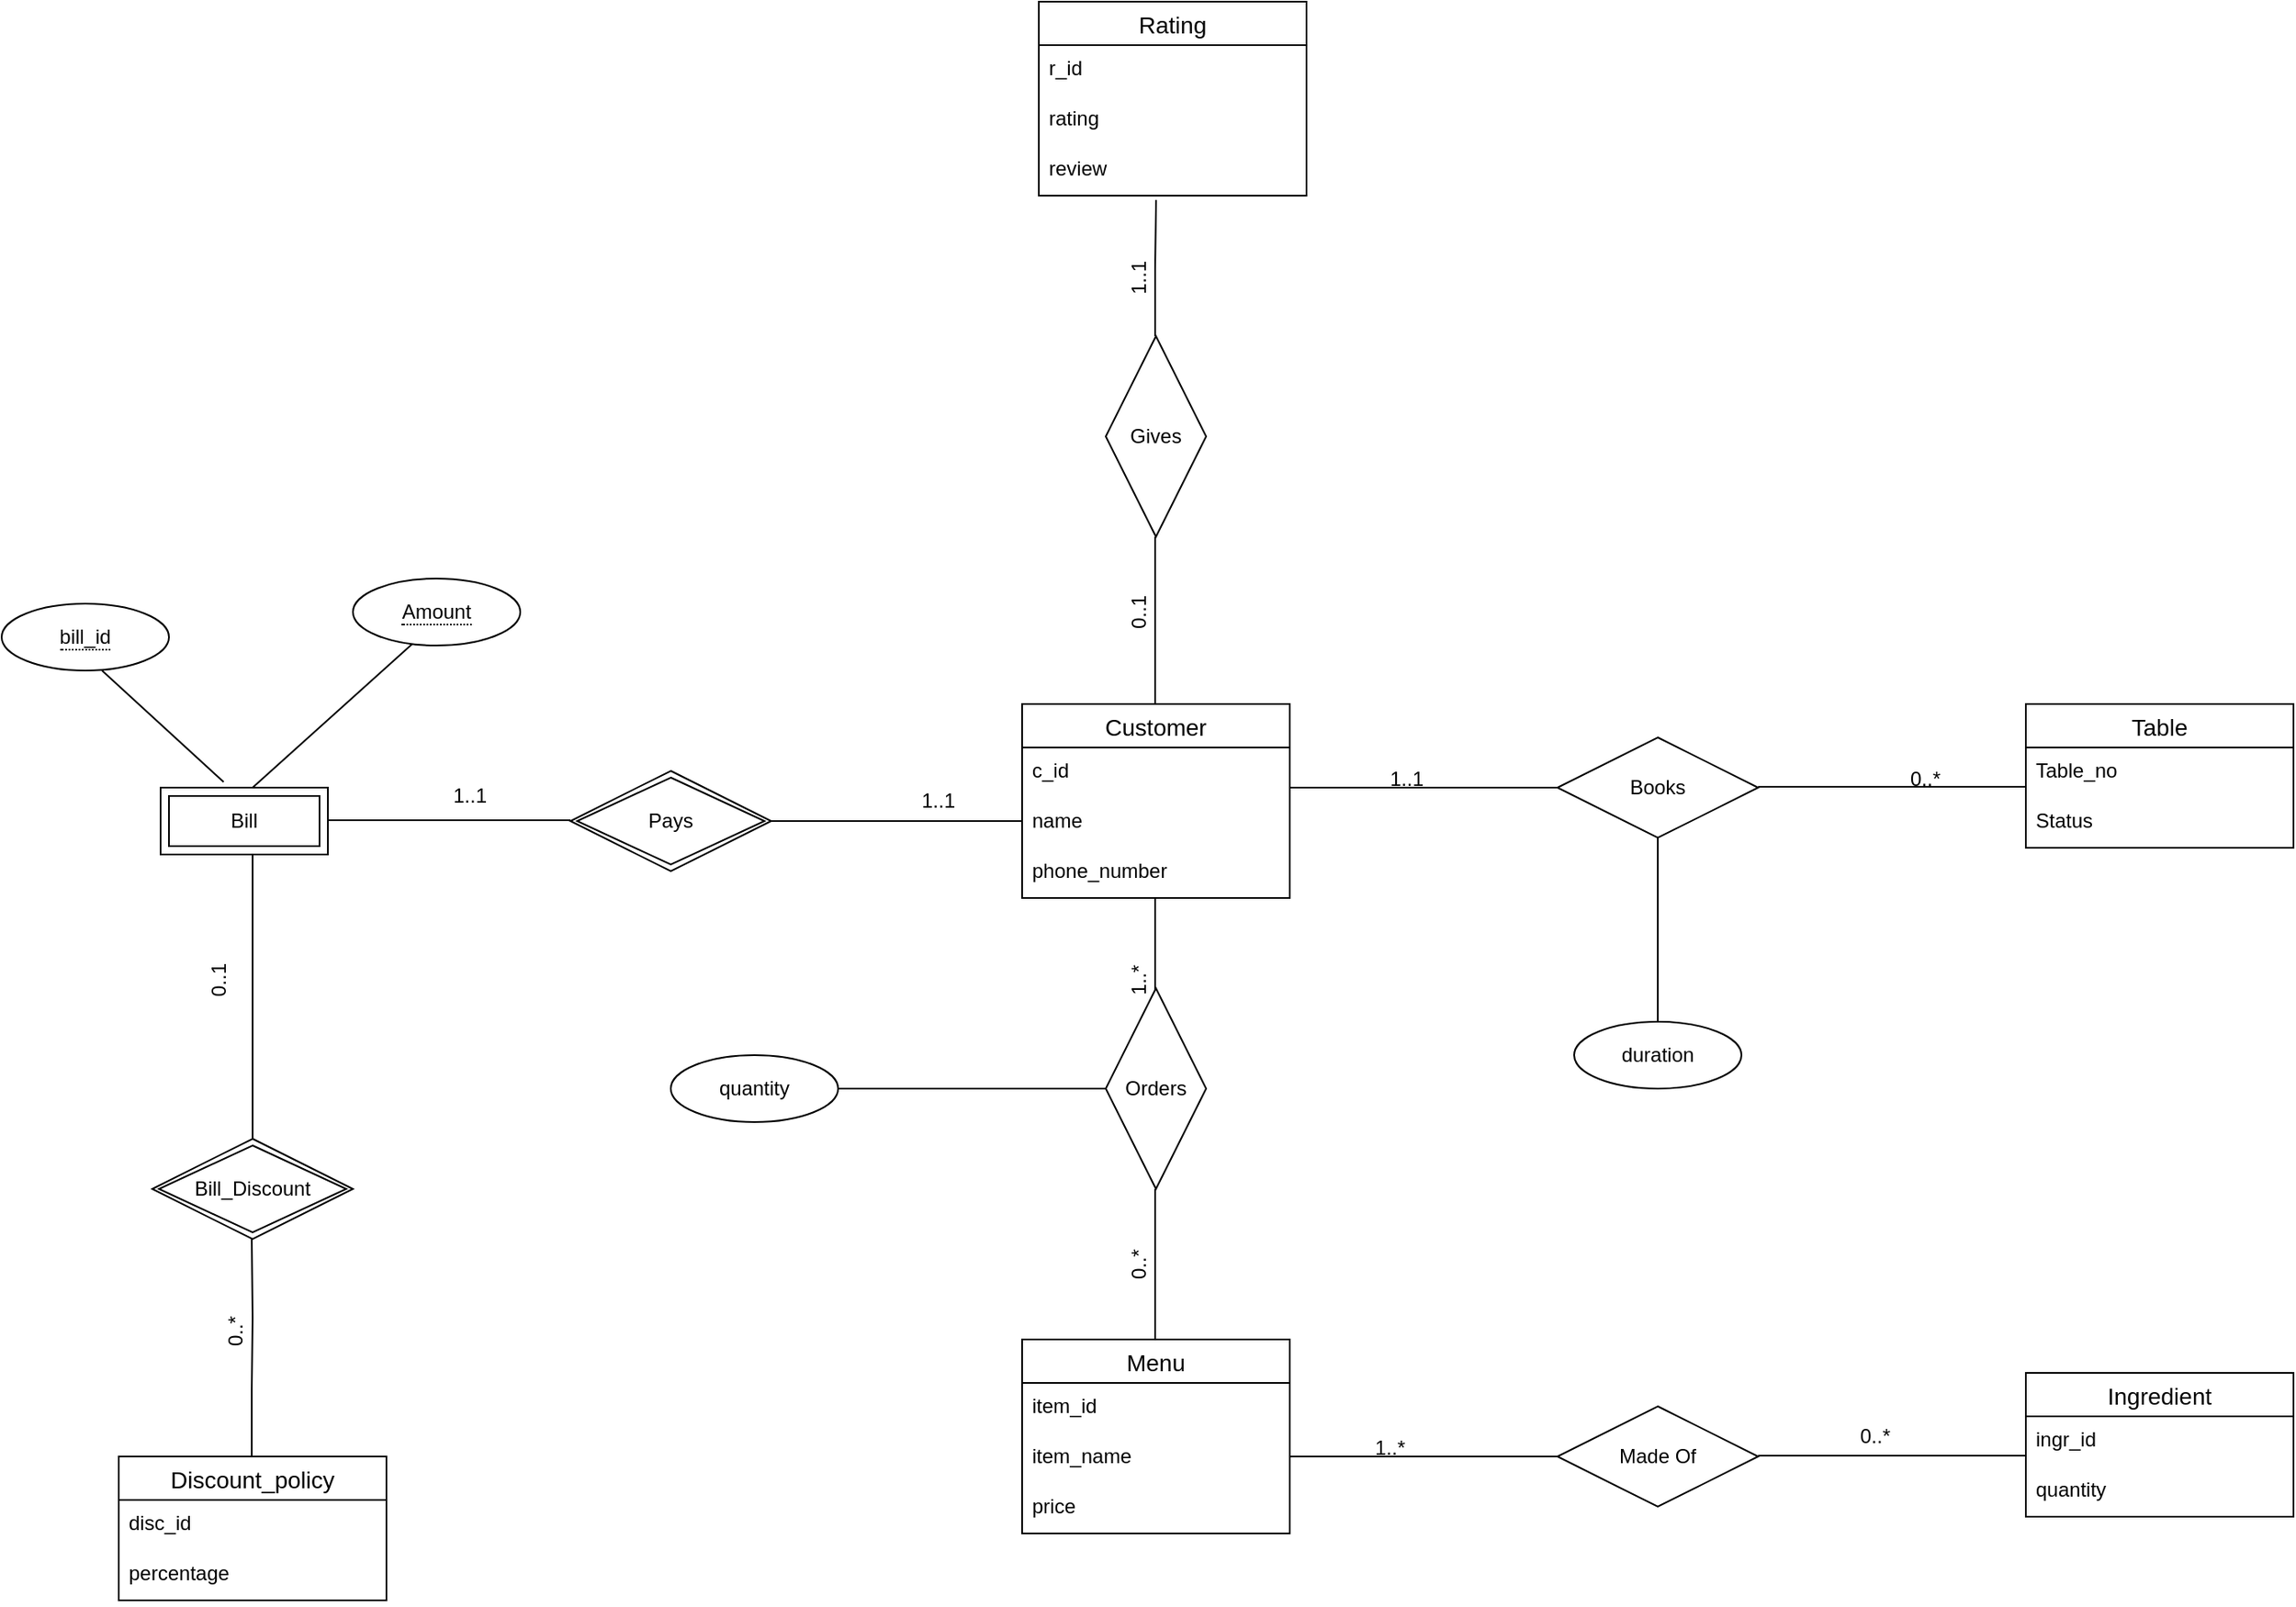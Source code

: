 <mxfile version="24.2.1" type="github">
  <diagram name="Page-1" id="ZToNIZrFqNhA05q_bgpz">
    <mxGraphModel dx="1644" dy="2646" grid="1" gridSize="10" guides="1" tooltips="1" connect="1" arrows="1" fold="1" page="1" pageScale="1" pageWidth="850" pageHeight="1100" math="0" shadow="0">
      <root>
        <mxCell id="0" />
        <mxCell id="1" parent="0" />
        <mxCell id="dku3LtVFR8es12IybTwp-15" value="Customer" style="swimlane;fontStyle=0;childLayout=stackLayout;horizontal=1;startSize=26;horizontalStack=0;resizeParent=1;resizeParentMax=0;resizeLast=0;collapsible=1;marginBottom=0;align=center;fontSize=14;" vertex="1" parent="1">
          <mxGeometry x="90" y="-1370" width="160" height="116" as="geometry" />
        </mxCell>
        <mxCell id="dku3LtVFR8es12IybTwp-16" value="c_id" style="text;strokeColor=none;fillColor=none;spacingLeft=4;spacingRight=4;overflow=hidden;rotatable=0;points=[[0,0.5],[1,0.5]];portConstraint=eastwest;fontSize=12;whiteSpace=wrap;html=1;" vertex="1" parent="dku3LtVFR8es12IybTwp-15">
          <mxGeometry y="26" width="160" height="30" as="geometry" />
        </mxCell>
        <mxCell id="dku3LtVFR8es12IybTwp-17" value="name" style="text;strokeColor=none;fillColor=none;spacingLeft=4;spacingRight=4;overflow=hidden;rotatable=0;points=[[0,0.5],[1,0.5]];portConstraint=eastwest;fontSize=12;whiteSpace=wrap;html=1;" vertex="1" parent="dku3LtVFR8es12IybTwp-15">
          <mxGeometry y="56" width="160" height="30" as="geometry" />
        </mxCell>
        <mxCell id="dku3LtVFR8es12IybTwp-18" value="phone_number" style="text;strokeColor=none;fillColor=none;spacingLeft=4;spacingRight=4;overflow=hidden;rotatable=0;points=[[0,0.5],[1,0.5]];portConstraint=eastwest;fontSize=12;whiteSpace=wrap;html=1;" vertex="1" parent="dku3LtVFR8es12IybTwp-15">
          <mxGeometry y="86" width="160" height="30" as="geometry" />
        </mxCell>
        <mxCell id="dku3LtVFR8es12IybTwp-19" value="" style="endArrow=none;html=1;rounded=0;" edge="1" parent="1">
          <mxGeometry relative="1" as="geometry">
            <mxPoint x="250" y="-1320" as="sourcePoint" />
            <mxPoint x="410" y="-1320" as="targetPoint" />
            <Array as="points" />
          </mxGeometry>
        </mxCell>
        <mxCell id="dku3LtVFR8es12IybTwp-21" value="1..1" style="text;strokeColor=none;align=center;fillColor=none;html=1;verticalAlign=middle;whiteSpace=wrap;rounded=0;" vertex="1" parent="1">
          <mxGeometry x="290" y="-1340" width="60" height="30" as="geometry" />
        </mxCell>
        <mxCell id="dku3LtVFR8es12IybTwp-23" value="Books" style="shape=rhombus;perimeter=rhombusPerimeter;whiteSpace=wrap;html=1;align=center;" vertex="1" parent="1">
          <mxGeometry x="410" y="-1350" width="120" height="60" as="geometry" />
        </mxCell>
        <mxCell id="dku3LtVFR8es12IybTwp-27" value="Table" style="swimlane;fontStyle=0;childLayout=stackLayout;horizontal=1;startSize=26;horizontalStack=0;resizeParent=1;resizeParentMax=0;resizeLast=0;collapsible=1;marginBottom=0;align=center;fontSize=14;" vertex="1" parent="1">
          <mxGeometry x="690" y="-1370" width="160" height="86" as="geometry" />
        </mxCell>
        <mxCell id="dku3LtVFR8es12IybTwp-28" value="Table_no" style="text;strokeColor=none;fillColor=none;spacingLeft=4;spacingRight=4;overflow=hidden;rotatable=0;points=[[0,0.5],[1,0.5]];portConstraint=eastwest;fontSize=12;whiteSpace=wrap;html=1;" vertex="1" parent="dku3LtVFR8es12IybTwp-27">
          <mxGeometry y="26" width="160" height="30" as="geometry" />
        </mxCell>
        <mxCell id="dku3LtVFR8es12IybTwp-29" value="Status" style="text;strokeColor=none;fillColor=none;spacingLeft=4;spacingRight=4;overflow=hidden;rotatable=0;points=[[0,0.5],[1,0.5]];portConstraint=eastwest;fontSize=12;whiteSpace=wrap;html=1;" vertex="1" parent="dku3LtVFR8es12IybTwp-27">
          <mxGeometry y="56" width="160" height="30" as="geometry" />
        </mxCell>
        <mxCell id="dku3LtVFR8es12IybTwp-33" value="" style="endArrow=none;html=1;rounded=0;" edge="1" parent="1">
          <mxGeometry relative="1" as="geometry">
            <mxPoint x="530" y="-1320.5" as="sourcePoint" />
            <mxPoint x="690" y="-1320.5" as="targetPoint" />
          </mxGeometry>
        </mxCell>
        <mxCell id="dku3LtVFR8es12IybTwp-34" value="0..*" style="text;strokeColor=none;align=center;fillColor=none;html=1;verticalAlign=middle;whiteSpace=wrap;rounded=0;" vertex="1" parent="1">
          <mxGeometry x="600" y="-1340" width="60" height="30" as="geometry" />
        </mxCell>
        <mxCell id="dku3LtVFR8es12IybTwp-35" value="" style="endArrow=none;html=1;rounded=0;" edge="1" parent="1">
          <mxGeometry relative="1" as="geometry">
            <mxPoint x="169.5" y="-1370" as="sourcePoint" />
            <mxPoint x="169.5" y="-1470" as="targetPoint" />
            <Array as="points" />
          </mxGeometry>
        </mxCell>
        <mxCell id="dku3LtVFR8es12IybTwp-36" value="0..1" style="text;strokeColor=none;align=center;fillColor=none;html=1;verticalAlign=middle;whiteSpace=wrap;rounded=0;rotation=270;" vertex="1" parent="1">
          <mxGeometry x="120" y="-1440" width="80" height="30" as="geometry" />
        </mxCell>
        <mxCell id="dku3LtVFR8es12IybTwp-38" value="Gives" style="shape=rhombus;perimeter=rhombusPerimeter;whiteSpace=wrap;html=1;align=center;direction=south;" vertex="1" parent="1">
          <mxGeometry x="140" y="-1590" width="60" height="120" as="geometry" />
        </mxCell>
        <mxCell id="dku3LtVFR8es12IybTwp-39" value="" style="endArrow=none;html=1;rounded=0;entryX=0.438;entryY=1.089;entryDx=0;entryDy=0;entryPerimeter=0;" edge="1" parent="1" target="dku3LtVFR8es12IybTwp-44">
          <mxGeometry relative="1" as="geometry">
            <mxPoint x="169.5" y="-1590" as="sourcePoint" />
            <mxPoint x="170" y="-1680" as="targetPoint" />
            <Array as="points">
              <mxPoint x="169.5" y="-1630" />
            </Array>
          </mxGeometry>
        </mxCell>
        <mxCell id="dku3LtVFR8es12IybTwp-40" value="1..1" style="text;strokeColor=none;align=center;fillColor=none;html=1;verticalAlign=middle;whiteSpace=wrap;rounded=0;rotation=270;" vertex="1" parent="1">
          <mxGeometry x="130" y="-1640" width="60" height="30" as="geometry" />
        </mxCell>
        <mxCell id="dku3LtVFR8es12IybTwp-41" value="Rating" style="swimlane;fontStyle=0;childLayout=stackLayout;horizontal=1;startSize=26;horizontalStack=0;resizeParent=1;resizeParentMax=0;resizeLast=0;collapsible=1;marginBottom=0;align=center;fontSize=14;" vertex="1" parent="1">
          <mxGeometry x="100" y="-1790" width="160" height="116" as="geometry" />
        </mxCell>
        <mxCell id="dku3LtVFR8es12IybTwp-42" value="r_id" style="text;strokeColor=none;fillColor=none;spacingLeft=4;spacingRight=4;overflow=hidden;rotatable=0;points=[[0,0.5],[1,0.5]];portConstraint=eastwest;fontSize=12;whiteSpace=wrap;html=1;" vertex="1" parent="dku3LtVFR8es12IybTwp-41">
          <mxGeometry y="26" width="160" height="30" as="geometry" />
        </mxCell>
        <mxCell id="dku3LtVFR8es12IybTwp-43" value="rating" style="text;strokeColor=none;fillColor=none;spacingLeft=4;spacingRight=4;overflow=hidden;rotatable=0;points=[[0,0.5],[1,0.5]];portConstraint=eastwest;fontSize=12;whiteSpace=wrap;html=1;" vertex="1" parent="dku3LtVFR8es12IybTwp-41">
          <mxGeometry y="56" width="160" height="30" as="geometry" />
        </mxCell>
        <mxCell id="dku3LtVFR8es12IybTwp-44" value="review" style="text;strokeColor=none;fillColor=none;spacingLeft=4;spacingRight=4;overflow=hidden;rotatable=0;points=[[0,0.5],[1,0.5]];portConstraint=eastwest;fontSize=12;whiteSpace=wrap;html=1;" vertex="1" parent="dku3LtVFR8es12IybTwp-41">
          <mxGeometry y="86" width="160" height="30" as="geometry" />
        </mxCell>
        <mxCell id="dku3LtVFR8es12IybTwp-46" value="" style="endArrow=none;html=1;rounded=0;" edge="1" parent="1">
          <mxGeometry relative="1" as="geometry">
            <mxPoint x="169.5" y="-1174" as="sourcePoint" />
            <mxPoint x="169.5" y="-1254" as="targetPoint" />
            <Array as="points">
              <mxPoint x="169.5" y="-1214" />
            </Array>
          </mxGeometry>
        </mxCell>
        <mxCell id="dku3LtVFR8es12IybTwp-47" value="1..*" style="text;strokeColor=none;align=center;fillColor=none;html=1;verticalAlign=middle;whiteSpace=wrap;rounded=0;rotation=270;" vertex="1" parent="1">
          <mxGeometry x="130" y="-1220" width="60" height="30" as="geometry" />
        </mxCell>
        <mxCell id="dku3LtVFR8es12IybTwp-48" value="Orders" style="shape=rhombus;perimeter=rhombusPerimeter;whiteSpace=wrap;html=1;align=center;direction=south;" vertex="1" parent="1">
          <mxGeometry x="140" y="-1200" width="60" height="120" as="geometry" />
        </mxCell>
        <mxCell id="dku3LtVFR8es12IybTwp-49" value="" style="endArrow=none;html=1;rounded=0;" edge="1" parent="1">
          <mxGeometry relative="1" as="geometry">
            <mxPoint x="169.5" y="-1080" as="sourcePoint" />
            <mxPoint x="169.5" y="-990" as="targetPoint" />
            <Array as="points" />
          </mxGeometry>
        </mxCell>
        <mxCell id="dku3LtVFR8es12IybTwp-50" value="0..*" style="text;strokeColor=none;align=center;fillColor=none;html=1;verticalAlign=middle;whiteSpace=wrap;rounded=0;rotation=270;" vertex="1" parent="1">
          <mxGeometry x="130" y="-1050" width="60" height="30" as="geometry" />
        </mxCell>
        <mxCell id="dku3LtVFR8es12IybTwp-51" value="Menu" style="swimlane;fontStyle=0;childLayout=stackLayout;horizontal=1;startSize=26;horizontalStack=0;resizeParent=1;resizeParentMax=0;resizeLast=0;collapsible=1;marginBottom=0;align=center;fontSize=14;" vertex="1" parent="1">
          <mxGeometry x="90" y="-990" width="160" height="116" as="geometry" />
        </mxCell>
        <mxCell id="dku3LtVFR8es12IybTwp-52" value="item_id" style="text;strokeColor=none;fillColor=none;spacingLeft=4;spacingRight=4;overflow=hidden;rotatable=0;points=[[0,0.5],[1,0.5]];portConstraint=eastwest;fontSize=12;whiteSpace=wrap;html=1;" vertex="1" parent="dku3LtVFR8es12IybTwp-51">
          <mxGeometry y="26" width="160" height="30" as="geometry" />
        </mxCell>
        <mxCell id="dku3LtVFR8es12IybTwp-53" value="item_name" style="text;strokeColor=none;fillColor=none;spacingLeft=4;spacingRight=4;overflow=hidden;rotatable=0;points=[[0,0.5],[1,0.5]];portConstraint=eastwest;fontSize=12;whiteSpace=wrap;html=1;" vertex="1" parent="dku3LtVFR8es12IybTwp-51">
          <mxGeometry y="56" width="160" height="30" as="geometry" />
        </mxCell>
        <mxCell id="dku3LtVFR8es12IybTwp-54" value="price" style="text;strokeColor=none;fillColor=none;spacingLeft=4;spacingRight=4;overflow=hidden;rotatable=0;points=[[0,0.5],[1,0.5]];portConstraint=eastwest;fontSize=12;whiteSpace=wrap;html=1;" vertex="1" parent="dku3LtVFR8es12IybTwp-51">
          <mxGeometry y="86" width="160" height="30" as="geometry" />
        </mxCell>
        <mxCell id="dku3LtVFR8es12IybTwp-57" value="" style="endArrow=none;html=1;rounded=0;" edge="1" parent="1">
          <mxGeometry relative="1" as="geometry">
            <mxPoint x="250" y="-920" as="sourcePoint" />
            <mxPoint x="410" y="-920" as="targetPoint" />
          </mxGeometry>
        </mxCell>
        <mxCell id="dku3LtVFR8es12IybTwp-58" value="1..*" style="text;strokeColor=none;align=center;fillColor=none;html=1;verticalAlign=middle;whiteSpace=wrap;rounded=0;" vertex="1" parent="1">
          <mxGeometry x="280" y="-940" width="60" height="30" as="geometry" />
        </mxCell>
        <mxCell id="dku3LtVFR8es12IybTwp-59" value="Made Of" style="shape=rhombus;perimeter=rhombusPerimeter;whiteSpace=wrap;html=1;align=center;" vertex="1" parent="1">
          <mxGeometry x="410" y="-950" width="120" height="60" as="geometry" />
        </mxCell>
        <mxCell id="dku3LtVFR8es12IybTwp-60" value="" style="endArrow=none;html=1;rounded=0;" edge="1" parent="1">
          <mxGeometry relative="1" as="geometry">
            <mxPoint x="530" y="-920.5" as="sourcePoint" />
            <mxPoint x="690" y="-920.5" as="targetPoint" />
          </mxGeometry>
        </mxCell>
        <mxCell id="dku3LtVFR8es12IybTwp-61" value="0..*" style="text;strokeColor=none;align=center;fillColor=none;html=1;verticalAlign=middle;whiteSpace=wrap;rounded=0;" vertex="1" parent="1">
          <mxGeometry x="570" y="-947" width="60" height="30" as="geometry" />
        </mxCell>
        <mxCell id="dku3LtVFR8es12IybTwp-62" value="Ingredient" style="swimlane;fontStyle=0;childLayout=stackLayout;horizontal=1;startSize=26;horizontalStack=0;resizeParent=1;resizeParentMax=0;resizeLast=0;collapsible=1;marginBottom=0;align=center;fontSize=14;" vertex="1" parent="1">
          <mxGeometry x="690" y="-970" width="160" height="86" as="geometry" />
        </mxCell>
        <mxCell id="dku3LtVFR8es12IybTwp-63" value="ingr_id" style="text;strokeColor=none;fillColor=none;spacingLeft=4;spacingRight=4;overflow=hidden;rotatable=0;points=[[0,0.5],[1,0.5]];portConstraint=eastwest;fontSize=12;whiteSpace=wrap;html=1;" vertex="1" parent="dku3LtVFR8es12IybTwp-62">
          <mxGeometry y="26" width="160" height="30" as="geometry" />
        </mxCell>
        <mxCell id="dku3LtVFR8es12IybTwp-64" value="quantity" style="text;strokeColor=none;fillColor=none;spacingLeft=4;spacingRight=4;overflow=hidden;rotatable=0;points=[[0,0.5],[1,0.5]];portConstraint=eastwest;fontSize=12;whiteSpace=wrap;html=1;" vertex="1" parent="dku3LtVFR8es12IybTwp-62">
          <mxGeometry y="56" width="160" height="30" as="geometry" />
        </mxCell>
        <mxCell id="dku3LtVFR8es12IybTwp-66" value="" style="endArrow=none;html=1;rounded=0;" edge="1" parent="1">
          <mxGeometry relative="1" as="geometry">
            <mxPoint x="-70" y="-1300" as="sourcePoint" />
            <mxPoint x="90" y="-1300" as="targetPoint" />
          </mxGeometry>
        </mxCell>
        <mxCell id="dku3LtVFR8es12IybTwp-67" value="1..1" style="text;strokeColor=none;align=center;fillColor=none;html=1;verticalAlign=middle;whiteSpace=wrap;rounded=0;" vertex="1" parent="1">
          <mxGeometry x="10" y="-1327" width="60" height="30" as="geometry" />
        </mxCell>
        <mxCell id="dku3LtVFR8es12IybTwp-69" value="Pays" style="shape=rhombus;double=1;perimeter=rhombusPerimeter;whiteSpace=wrap;html=1;align=center;" vertex="1" parent="1">
          <mxGeometry x="-180" y="-1330" width="120" height="60" as="geometry" />
        </mxCell>
        <mxCell id="dku3LtVFR8es12IybTwp-70" value="" style="endArrow=none;html=1;rounded=0;" edge="1" parent="1">
          <mxGeometry relative="1" as="geometry">
            <mxPoint x="-340" y="-1300.5" as="sourcePoint" />
            <mxPoint x="-180" y="-1300.5" as="targetPoint" />
            <Array as="points">
              <mxPoint x="-260" y="-1300.5" />
            </Array>
          </mxGeometry>
        </mxCell>
        <mxCell id="dku3LtVFR8es12IybTwp-71" value="1..1" style="text;strokeColor=none;align=center;fillColor=none;html=1;verticalAlign=middle;whiteSpace=wrap;rounded=0;" vertex="1" parent="1">
          <mxGeometry x="-270" y="-1330" width="60" height="30" as="geometry" />
        </mxCell>
        <mxCell id="dku3LtVFR8es12IybTwp-73" value="Bill" style="shape=ext;margin=3;double=1;whiteSpace=wrap;html=1;align=center;" vertex="1" parent="1">
          <mxGeometry x="-425" y="-1320" width="100" height="40" as="geometry" />
        </mxCell>
        <mxCell id="dku3LtVFR8es12IybTwp-74" value="" style="endArrow=none;html=1;rounded=0;entryX=0.377;entryY=-0.083;entryDx=0;entryDy=0;entryPerimeter=0;" edge="1" parent="1" target="dku3LtVFR8es12IybTwp-73">
          <mxGeometry relative="1" as="geometry">
            <mxPoint x="-460" y="-1390" as="sourcePoint" />
            <mxPoint x="-345" y="-1351" as="targetPoint" />
            <Array as="points" />
          </mxGeometry>
        </mxCell>
        <mxCell id="dku3LtVFR8es12IybTwp-75" value="&lt;span style=&quot;border-bottom: 1px dotted&quot;&gt;bill_id&lt;/span&gt;" style="ellipse;whiteSpace=wrap;html=1;align=center;" vertex="1" parent="1">
          <mxGeometry x="-520" y="-1430" width="100" height="40" as="geometry" />
        </mxCell>
        <mxCell id="dku3LtVFR8es12IybTwp-79" value="" style="endArrow=none;html=1;rounded=0;" edge="1" parent="1">
          <mxGeometry relative="1" as="geometry">
            <mxPoint x="-370" y="-1320" as="sourcePoint" />
            <mxPoint x="-270" y="-1410" as="targetPoint" />
          </mxGeometry>
        </mxCell>
        <mxCell id="dku3LtVFR8es12IybTwp-80" value="&lt;span style=&quot;border-bottom: 1px dotted&quot;&gt;Amount&lt;/span&gt;" style="ellipse;whiteSpace=wrap;html=1;align=center;" vertex="1" parent="1">
          <mxGeometry x="-310" y="-1445" width="100" height="40" as="geometry" />
        </mxCell>
        <mxCell id="dku3LtVFR8es12IybTwp-81" value="" style="endArrow=none;html=1;rounded=0;" edge="1" parent="1">
          <mxGeometry relative="1" as="geometry">
            <mxPoint x="-370" y="-1280" as="sourcePoint" />
            <mxPoint x="-370" y="-1110" as="targetPoint" />
            <Array as="points">
              <mxPoint x="-370" y="-1180" />
            </Array>
          </mxGeometry>
        </mxCell>
        <mxCell id="dku3LtVFR8es12IybTwp-82" value="0..1" style="text;strokeColor=none;align=center;fillColor=none;html=1;verticalAlign=middle;whiteSpace=wrap;rounded=0;rotation=270;" vertex="1" parent="1">
          <mxGeometry x="-420" y="-1220" width="60" height="30" as="geometry" />
        </mxCell>
        <mxCell id="dku3LtVFR8es12IybTwp-83" value="Bill_Discount" style="shape=rhombus;double=1;perimeter=rhombusPerimeter;whiteSpace=wrap;html=1;align=center;" vertex="1" parent="1">
          <mxGeometry x="-430" y="-1110" width="120" height="60" as="geometry" />
        </mxCell>
        <mxCell id="dku3LtVFR8es12IybTwp-84" value="" style="endArrow=none;html=1;rounded=0;" edge="1" parent="1">
          <mxGeometry relative="1" as="geometry">
            <mxPoint x="-370.5" y="-1050" as="sourcePoint" />
            <mxPoint x="-370.5" y="-920" as="targetPoint" />
            <Array as="points">
              <mxPoint x="-370" y="-1003" />
              <mxPoint x="-370.5" y="-960" />
            </Array>
          </mxGeometry>
        </mxCell>
        <mxCell id="dku3LtVFR8es12IybTwp-85" value="0..*" style="text;strokeColor=none;align=center;fillColor=none;html=1;verticalAlign=middle;whiteSpace=wrap;rounded=0;rotation=270;" vertex="1" parent="1">
          <mxGeometry x="-410" y="-1010" width="60" height="30" as="geometry" />
        </mxCell>
        <mxCell id="dku3LtVFR8es12IybTwp-86" value="Discount_policy" style="swimlane;fontStyle=0;childLayout=stackLayout;horizontal=1;startSize=26;horizontalStack=0;resizeParent=1;resizeParentMax=0;resizeLast=0;collapsible=1;marginBottom=0;align=center;fontSize=14;" vertex="1" parent="1">
          <mxGeometry x="-450" y="-920" width="160" height="86" as="geometry" />
        </mxCell>
        <mxCell id="dku3LtVFR8es12IybTwp-87" value="disc_id" style="text;strokeColor=none;fillColor=none;spacingLeft=4;spacingRight=4;overflow=hidden;rotatable=0;points=[[0,0.5],[1,0.5]];portConstraint=eastwest;fontSize=12;whiteSpace=wrap;html=1;" vertex="1" parent="dku3LtVFR8es12IybTwp-86">
          <mxGeometry y="26" width="160" height="30" as="geometry" />
        </mxCell>
        <mxCell id="dku3LtVFR8es12IybTwp-88" value="percentage" style="text;strokeColor=none;fillColor=none;spacingLeft=4;spacingRight=4;overflow=hidden;rotatable=0;points=[[0,0.5],[1,0.5]];portConstraint=eastwest;fontSize=12;whiteSpace=wrap;html=1;" vertex="1" parent="dku3LtVFR8es12IybTwp-86">
          <mxGeometry y="56" width="160" height="30" as="geometry" />
        </mxCell>
        <mxCell id="dku3LtVFR8es12IybTwp-90" value="" style="endArrow=none;html=1;rounded=0;" edge="1" parent="1">
          <mxGeometry relative="1" as="geometry">
            <mxPoint x="470" y="-1290" as="sourcePoint" />
            <mxPoint x="470" y="-1180" as="targetPoint" />
          </mxGeometry>
        </mxCell>
        <mxCell id="dku3LtVFR8es12IybTwp-91" value="duration" style="ellipse;whiteSpace=wrap;html=1;align=center;" vertex="1" parent="1">
          <mxGeometry x="420" y="-1180" width="100" height="40" as="geometry" />
        </mxCell>
        <mxCell id="dku3LtVFR8es12IybTwp-92" value="" style="endArrow=none;html=1;rounded=0;" edge="1" parent="1">
          <mxGeometry relative="1" as="geometry">
            <mxPoint x="-20" y="-1140" as="sourcePoint" />
            <mxPoint x="140" y="-1140" as="targetPoint" />
            <Array as="points" />
          </mxGeometry>
        </mxCell>
        <mxCell id="dku3LtVFR8es12IybTwp-93" value="quantity" style="ellipse;whiteSpace=wrap;html=1;align=center;" vertex="1" parent="1">
          <mxGeometry x="-120" y="-1160" width="100" height="40" as="geometry" />
        </mxCell>
      </root>
    </mxGraphModel>
  </diagram>
</mxfile>
